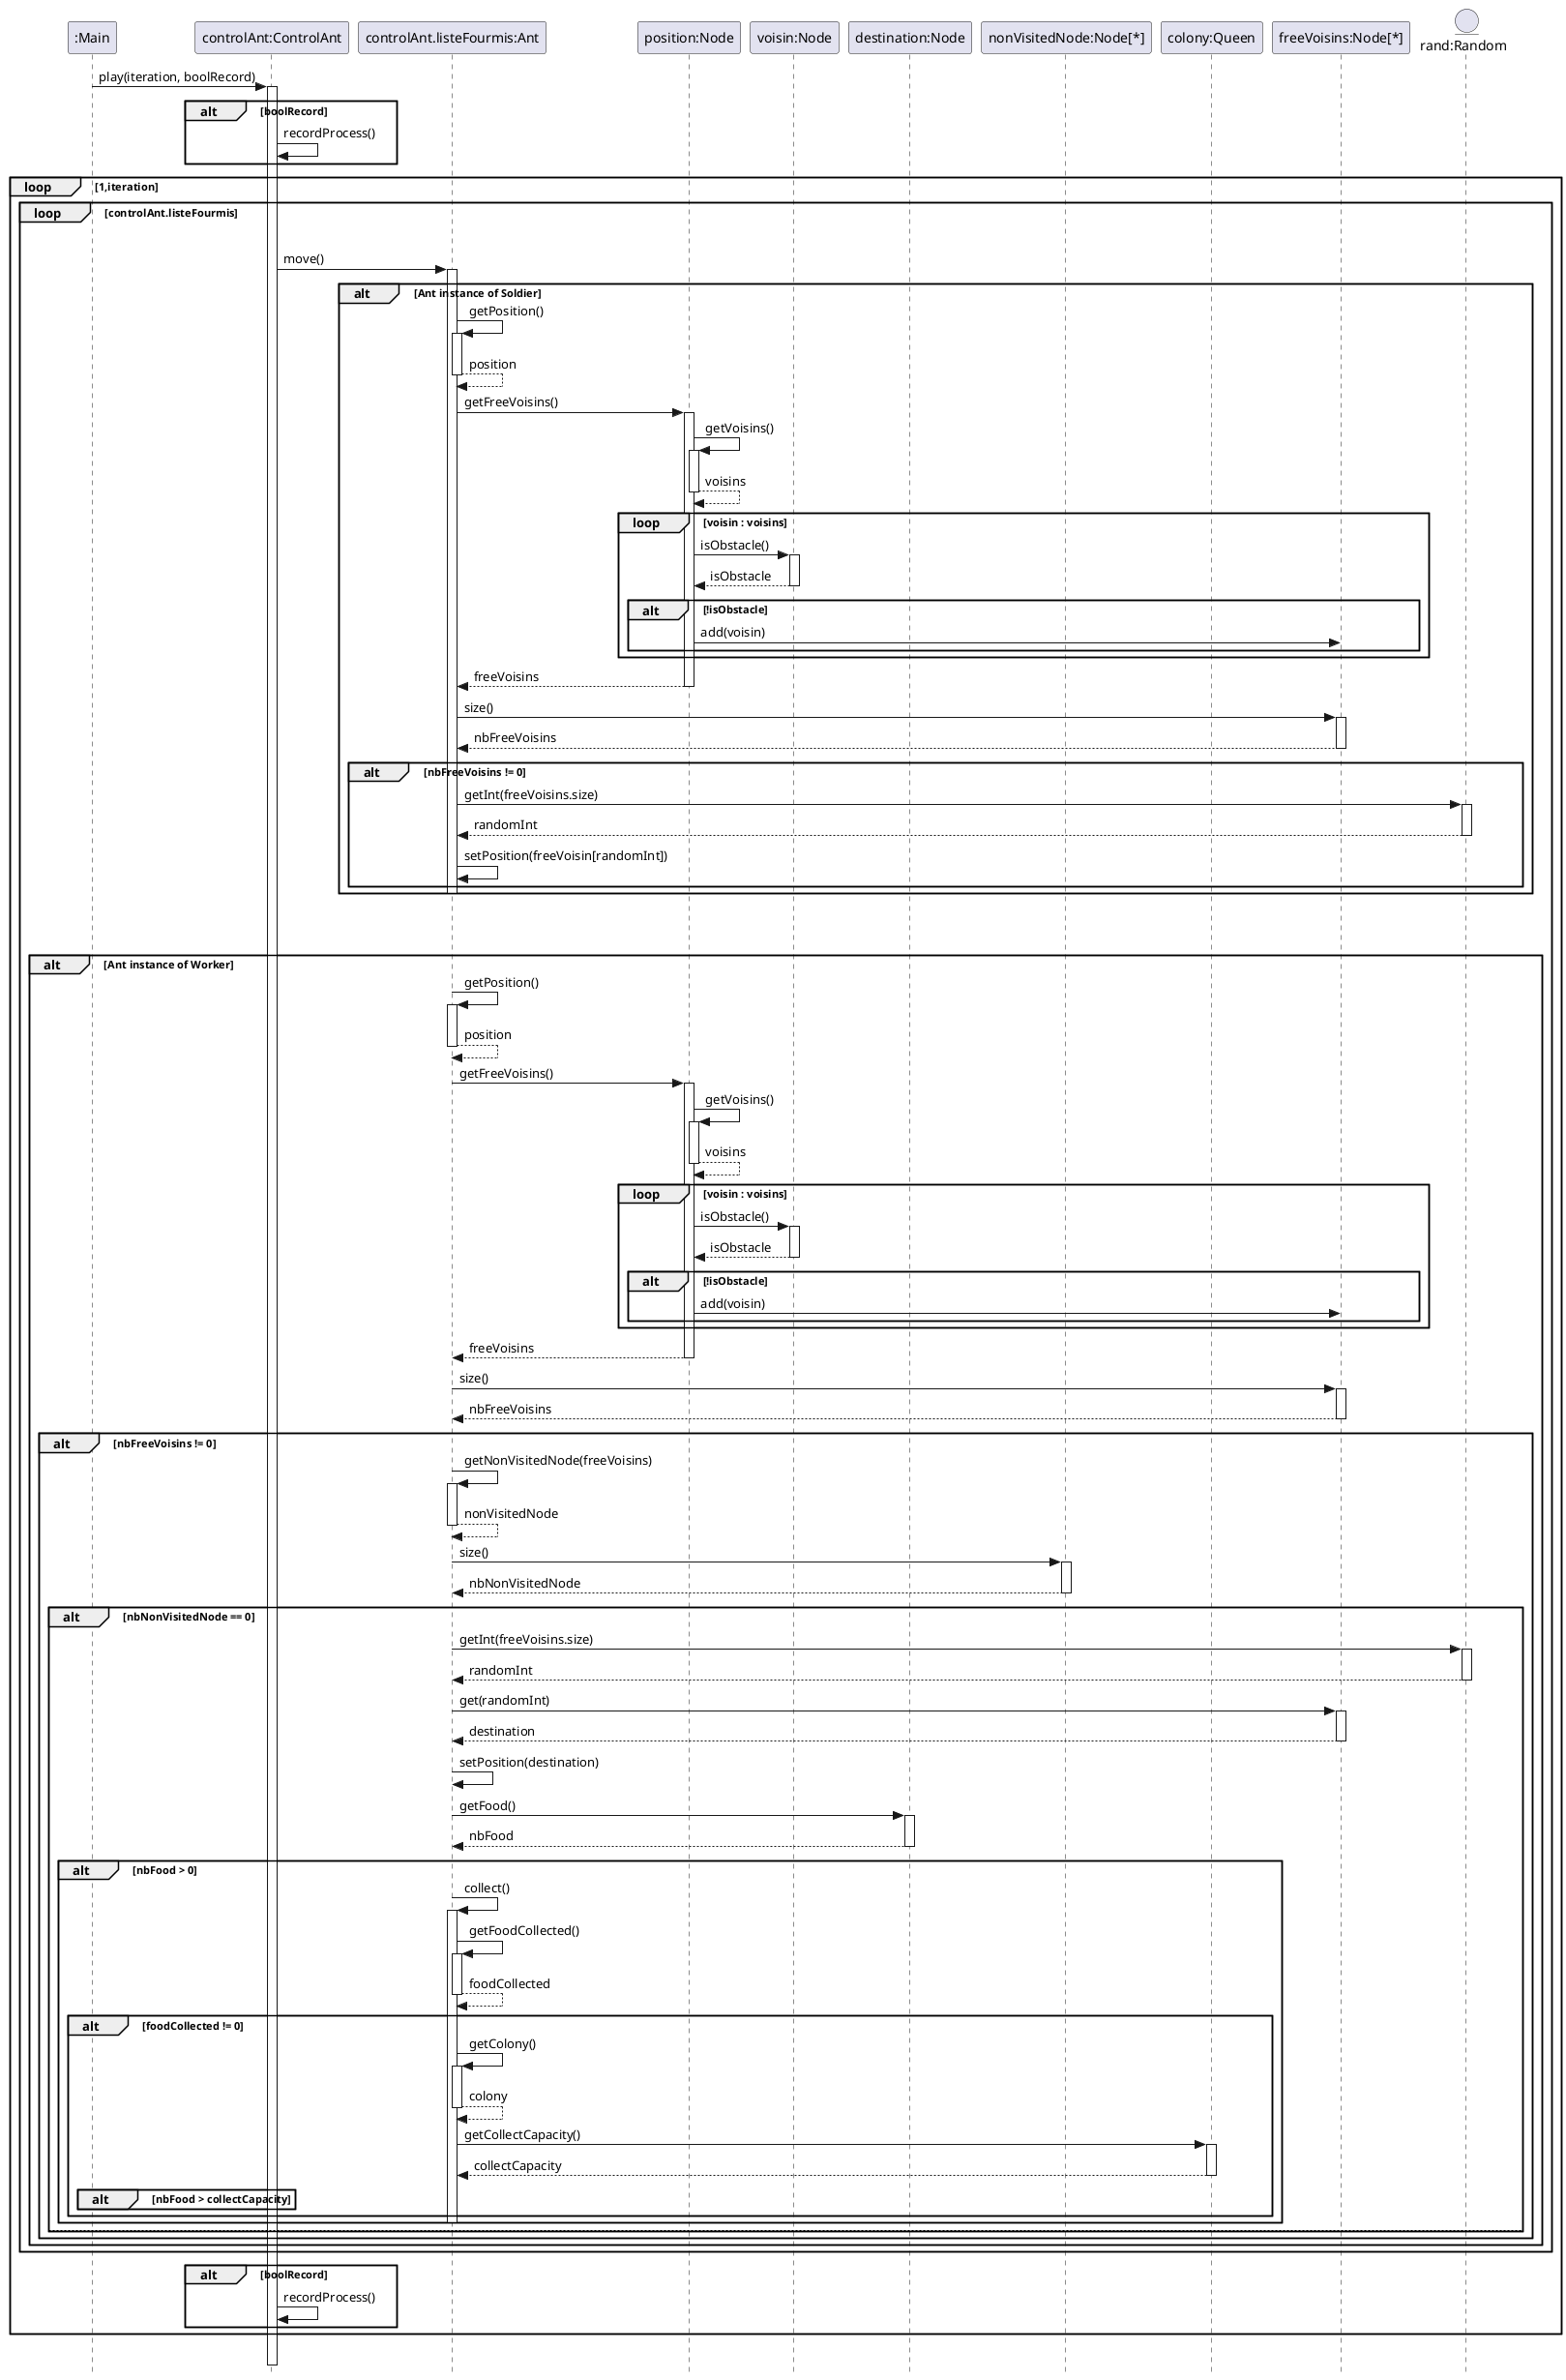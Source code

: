 @startuml
'https://plantuml.com/sequence-diagram
skinparam style strictuml
'autonumber
hide footbox

'title Méthode jouer()
participant ":Main" as main
participant "controlAnt:ControlAnt" as controlAnt
participant "controlAnt.listeFourmis:Ant" as ant
participant "position:Node" as position
participant "voisin:Node" as voisin
participant "destination:Node" as destination
participant "nonVisitedNode:Node[*]" as nonVisitedNode
participant "colony:Queen" as colony
participant "freeVoisins:Node[*]" as freeVoisins
entity "rand:Random" as random

'Pour le bitset.. prof a dit pas besoin
'participant ":Graphe" as graphe
'participant "bitPlay:BitSet[][]" as bitPlay
'participant "bitPlay[i][j]:BitSet" as bitSet

main -> controlAnt ++ : play(iteration, boolRecord)

    'Si le boolean est a true : enregistrement !
    alt boolRecord
                controlAnt -> controlAnt : recordProcess()
    end

    loop 1,iteration
        loop controlAnt.listeFourmis
        |||
            controlAnt -> ant ++ : move()
            alt Ant instance of Soldier

                ant -> ant  ++ : getPosition()
                return position

                ant -> position ++ : getFreeVoisins()
                    position -> position ++ : getVoisins()
                    return voisins
                    loop voisin : voisins

                    position -> voisin ++ : isObstacle()
                    return isObstacle

                        alt !isObstacle
                            position -> freeVoisins : add(voisin)
                        end
                    end
                return freeVoisins

                ant -> freeVoisins ++ : size()
                return nbFreeVoisins

                alt nbFreeVoisins != 0
                    'nextInt() en Java
                    ant -> random ++ : getInt(freeVoisins.size)
                    return randomInt

                    ant -> ant : setPosition(freeVoisin[randomInt])
                end
                deactivate ant
            end
            |||
            |||
            alt Ant instance of Worker

                            ant -> ant  ++ : getPosition()
                            return position

                            ant -> position ++ : getFreeVoisins()
                                position -> position ++ : getVoisins()
                                return voisins
                                loop voisin : voisins

                                position -> voisin ++ : isObstacle()
                                return isObstacle

                                    alt !isObstacle
                                        position -> freeVoisins : add(voisin)
                                    end
                                end
                            return freeVoisins

                            ant -> freeVoisins ++ : size()
                            return nbFreeVoisins






                            alt nbFreeVoisins != 0

                                ant -> ant ++ : getNonVisitedNode(freeVoisins)
                                '!!!!!!!!!!!!!!!!!!!!!!!!!!!!!!!!!!!!!!!!!!!!!!
                                return nonVisitedNode

                                ant -> nonVisitedNode ++ : size()
                                return nbNonVisitedNode

                                alt nbNonVisitedNode == 0
                                    'nextInt() en Java
                                    ant -> random ++ : getInt(freeVoisins.size)
                                    return randomInt

                                    ant -> freeVoisins ++ : get(randomInt)
                                    return destination

                                    ant -> ant : setPosition(destination)

                                    ant -> destination ++ : getFood()
                                    return nbFood

                                    alt nbFood > 0
                                        ant -> ant ++ : collect()
                                            ant -> ant ++ : getFoodCollected()
                                            return foodCollected

                                            alt foodCollected != 0
                                                ant -> ant ++ : getColony()
                                                return colony
                                                ant -> colony ++ : getCollectCapacity()
                                                return collectCapacity

                                                alt nbFood > collectCapacity

                                                end
                                            end
                                        deactivate ant
                                    end

                                else

                                end


                            end


                            deactivate ant
                        end
        end

        alt boolRecord
            controlAnt -> controlAnt : recordProcess()
        end
    end
|||
    'controlFourmi -> graphe ++ : getHeight
    'return height
    'controlFourmi -> graphe ++ : getWidth
    'return width

    'create bitPlay
    'controlFourmi -->> bitPlay : instanciate(height, width)
        'loop height
            'loop width
                'create bitSet
                'controlFourmi -->> bitSet : instanciate(7)

                'controlFourmi -> graphe ++ : getNoeud(height,width)
                'return noeud
                'alt noeud.getNoeudState == STATE.ANTHILL
                    'controlFourmi -> bitSet : set(0,true)
                'end
                'alt noeud.getNoeudState == STATE.ANTHILL
                    'controlFourmi -> bitSet : set(0,true)
                'end
            'end
            'return bitPlay
        'end

deactivate controlAnt



@enduml